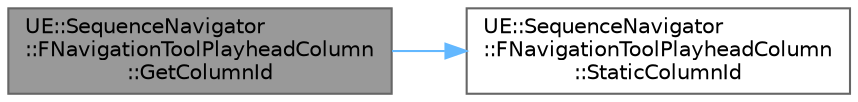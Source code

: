 digraph "UE::SequenceNavigator::FNavigationToolPlayheadColumn::GetColumnId"
{
 // INTERACTIVE_SVG=YES
 // LATEX_PDF_SIZE
  bgcolor="transparent";
  edge [fontname=Helvetica,fontsize=10,labelfontname=Helvetica,labelfontsize=10];
  node [fontname=Helvetica,fontsize=10,shape=box,height=0.2,width=0.4];
  rankdir="LR";
  Node1 [id="Node000001",label="UE::SequenceNavigator\l::FNavigationToolPlayheadColumn\l::GetColumnId",height=0.2,width=0.4,color="gray40", fillcolor="grey60", style="filled", fontcolor="black",tooltip=" "];
  Node1 -> Node2 [id="edge1_Node000001_Node000002",color="steelblue1",style="solid",tooltip=" "];
  Node2 [id="Node000002",label="UE::SequenceNavigator\l::FNavigationToolPlayheadColumn\l::StaticColumnId",height=0.2,width=0.4,color="grey40", fillcolor="white", style="filled",URL="$d6/de0/classUE_1_1SequenceNavigator_1_1FNavigationToolPlayheadColumn.html#a2b6397494d007801ba2c1cb99ffddf8f",tooltip=" "];
}
